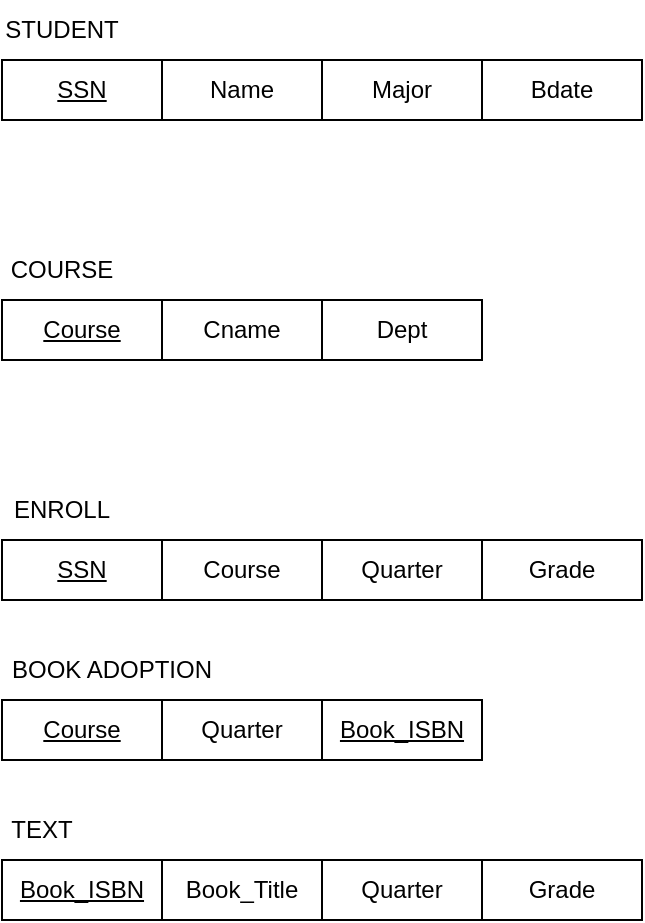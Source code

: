 <mxfile version="22.1.21" type="github">
  <diagram name="Page-1" id="1m114eHfycUIeuC0JqEf">
    <mxGraphModel dx="777" dy="525" grid="1" gridSize="10" guides="1" tooltips="1" connect="1" arrows="1" fold="1" page="1" pageScale="1" pageWidth="850" pageHeight="1100" math="0" shadow="0">
      <root>
        <mxCell id="0" />
        <mxCell id="1" parent="0" />
        <mxCell id="3kA8dH4HSpJ8FDZU2K3y-5" value="STUDENT" style="text;html=1;strokeColor=none;fillColor=none;align=center;verticalAlign=middle;whiteSpace=wrap;rounded=0;" vertex="1" parent="1">
          <mxGeometry x="80" y="90" width="60" height="30" as="geometry" />
        </mxCell>
        <mxCell id="3kA8dH4HSpJ8FDZU2K3y-7" value="SSN" style="rounded=0;whiteSpace=wrap;html=1;fontStyle=4" vertex="1" parent="1">
          <mxGeometry x="80" y="120" width="80" height="30" as="geometry" />
        </mxCell>
        <mxCell id="3kA8dH4HSpJ8FDZU2K3y-8" value="Name" style="rounded=0;whiteSpace=wrap;html=1;" vertex="1" parent="1">
          <mxGeometry x="160" y="120" width="80" height="30" as="geometry" />
        </mxCell>
        <mxCell id="3kA8dH4HSpJ8FDZU2K3y-10" value="Major" style="rounded=0;whiteSpace=wrap;html=1;" vertex="1" parent="1">
          <mxGeometry x="240" y="120" width="80" height="30" as="geometry" />
        </mxCell>
        <mxCell id="3kA8dH4HSpJ8FDZU2K3y-13" value="Bdate" style="rounded=0;whiteSpace=wrap;html=1;" vertex="1" parent="1">
          <mxGeometry x="320" y="120" width="80" height="30" as="geometry" />
        </mxCell>
        <mxCell id="3kA8dH4HSpJ8FDZU2K3y-15" value="COURSE" style="text;html=1;strokeColor=none;fillColor=none;align=center;verticalAlign=middle;whiteSpace=wrap;rounded=0;" vertex="1" parent="1">
          <mxGeometry x="80" y="210" width="60" height="30" as="geometry" />
        </mxCell>
        <mxCell id="3kA8dH4HSpJ8FDZU2K3y-16" value="Course" style="rounded=0;whiteSpace=wrap;html=1;fontStyle=4" vertex="1" parent="1">
          <mxGeometry x="80" y="240" width="80" height="30" as="geometry" />
        </mxCell>
        <mxCell id="3kA8dH4HSpJ8FDZU2K3y-17" value="Cname" style="rounded=0;whiteSpace=wrap;html=1;" vertex="1" parent="1">
          <mxGeometry x="160" y="240" width="80" height="30" as="geometry" />
        </mxCell>
        <mxCell id="3kA8dH4HSpJ8FDZU2K3y-18" value="Dept" style="rounded=0;whiteSpace=wrap;html=1;" vertex="1" parent="1">
          <mxGeometry x="240" y="240" width="80" height="30" as="geometry" />
        </mxCell>
        <mxCell id="3kA8dH4HSpJ8FDZU2K3y-23" value="" style="rounded=0;whiteSpace=wrap;html=1;" vertex="1" parent="1">
          <mxGeometry x="80" y="360" width="320" height="30" as="geometry" />
        </mxCell>
        <mxCell id="3kA8dH4HSpJ8FDZU2K3y-24" value="ENROLL" style="text;html=1;strokeColor=none;fillColor=none;align=center;verticalAlign=middle;whiteSpace=wrap;rounded=0;" vertex="1" parent="1">
          <mxGeometry x="80" y="330" width="60" height="30" as="geometry" />
        </mxCell>
        <mxCell id="3kA8dH4HSpJ8FDZU2K3y-25" value="SSN" style="rounded=0;whiteSpace=wrap;html=1;fontStyle=4" vertex="1" parent="1">
          <mxGeometry x="80" y="360" width="80" height="30" as="geometry" />
        </mxCell>
        <mxCell id="3kA8dH4HSpJ8FDZU2K3y-26" value="Course" style="rounded=0;whiteSpace=wrap;html=1;" vertex="1" parent="1">
          <mxGeometry x="160" y="360" width="80" height="30" as="geometry" />
        </mxCell>
        <mxCell id="3kA8dH4HSpJ8FDZU2K3y-27" value="Quarter" style="rounded=0;whiteSpace=wrap;html=1;" vertex="1" parent="1">
          <mxGeometry x="240" y="360" width="80" height="30" as="geometry" />
        </mxCell>
        <mxCell id="3kA8dH4HSpJ8FDZU2K3y-28" value="Grade" style="rounded=0;whiteSpace=wrap;html=1;" vertex="1" parent="1">
          <mxGeometry x="320" y="360" width="80" height="30" as="geometry" />
        </mxCell>
        <mxCell id="3kA8dH4HSpJ8FDZU2K3y-30" value="BOOK ADOPTION" style="text;html=1;strokeColor=none;fillColor=none;align=center;verticalAlign=middle;whiteSpace=wrap;rounded=0;" vertex="1" parent="1">
          <mxGeometry x="80" y="410" width="110" height="30" as="geometry" />
        </mxCell>
        <mxCell id="3kA8dH4HSpJ8FDZU2K3y-32" value="Course" style="rounded=0;whiteSpace=wrap;html=1;fontStyle=4" vertex="1" parent="1">
          <mxGeometry x="80" y="440" width="80" height="30" as="geometry" />
        </mxCell>
        <mxCell id="3kA8dH4HSpJ8FDZU2K3y-33" value="Quarter" style="rounded=0;whiteSpace=wrap;html=1;" vertex="1" parent="1">
          <mxGeometry x="160" y="440" width="80" height="30" as="geometry" />
        </mxCell>
        <mxCell id="3kA8dH4HSpJ8FDZU2K3y-34" value="Book_ISBN" style="rounded=0;whiteSpace=wrap;html=1;fontStyle=4" vertex="1" parent="1">
          <mxGeometry x="240" y="440" width="80" height="30" as="geometry" />
        </mxCell>
        <mxCell id="3kA8dH4HSpJ8FDZU2K3y-36" value="" style="rounded=0;whiteSpace=wrap;html=1;" vertex="1" parent="1">
          <mxGeometry x="80" y="520" width="320" height="30" as="geometry" />
        </mxCell>
        <mxCell id="3kA8dH4HSpJ8FDZU2K3y-37" value="TEXT" style="text;html=1;strokeColor=none;fillColor=none;align=center;verticalAlign=middle;whiteSpace=wrap;rounded=0;" vertex="1" parent="1">
          <mxGeometry x="80" y="490" width="40" height="30" as="geometry" />
        </mxCell>
        <mxCell id="3kA8dH4HSpJ8FDZU2K3y-38" value="Book_ISBN" style="rounded=0;whiteSpace=wrap;html=1;fontStyle=4" vertex="1" parent="1">
          <mxGeometry x="80" y="520" width="80" height="30" as="geometry" />
        </mxCell>
        <mxCell id="3kA8dH4HSpJ8FDZU2K3y-39" value="Book_Title" style="rounded=0;whiteSpace=wrap;html=1;" vertex="1" parent="1">
          <mxGeometry x="160" y="520" width="80" height="30" as="geometry" />
        </mxCell>
        <mxCell id="3kA8dH4HSpJ8FDZU2K3y-40" value="Quarter" style="rounded=0;whiteSpace=wrap;html=1;" vertex="1" parent="1">
          <mxGeometry x="240" y="520" width="80" height="30" as="geometry" />
        </mxCell>
        <mxCell id="3kA8dH4HSpJ8FDZU2K3y-41" value="Grade" style="rounded=0;whiteSpace=wrap;html=1;" vertex="1" parent="1">
          <mxGeometry x="320" y="520" width="80" height="30" as="geometry" />
        </mxCell>
      </root>
    </mxGraphModel>
  </diagram>
</mxfile>
